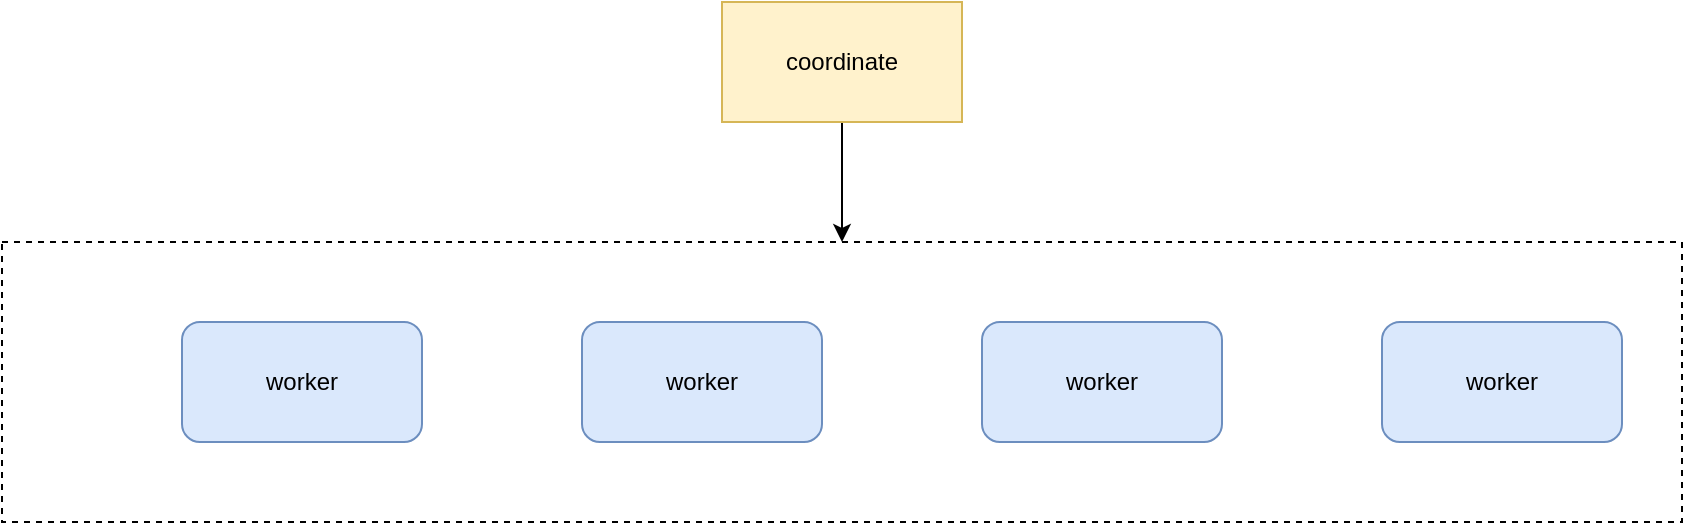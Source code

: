 <mxfile version="10.6.2" type="device"><diagram id="4--5Ri_6TJb0E3rXOAtJ" name="Page-1"><mxGraphModel dx="1089" dy="766" grid="1" gridSize="10" guides="1" tooltips="1" connect="1" arrows="1" fold="1" page="1" pageScale="1" pageWidth="827" pageHeight="1169" math="0" shadow="0"><root><mxCell id="0"/><mxCell id="1" parent="0"/><mxCell id="SVy-e2Gp_bqEoVWla990-1" value="worker" style="rounded=1;whiteSpace=wrap;html=1;fillColor=#dae8fc;strokeColor=#6c8ebf;" vertex="1" parent="1"><mxGeometry x="130" y="190" width="120" height="60" as="geometry"/></mxCell><mxCell id="SVy-e2Gp_bqEoVWla990-2" value="&lt;span&gt;worker&lt;/span&gt;" style="rounded=1;whiteSpace=wrap;html=1;fillColor=#dae8fc;strokeColor=#6c8ebf;" vertex="1" parent="1"><mxGeometry x="330" y="190" width="120" height="60" as="geometry"/></mxCell><mxCell id="SVy-e2Gp_bqEoVWla990-4" value="&lt;span&gt;worker&lt;/span&gt;" style="rounded=1;whiteSpace=wrap;html=1;fillColor=#dae8fc;strokeColor=#6c8ebf;" vertex="1" parent="1"><mxGeometry x="530" y="190" width="120" height="60" as="geometry"/></mxCell><mxCell id="SVy-e2Gp_bqEoVWla990-6" value="&lt;span&gt;worker&lt;/span&gt;" style="rounded=1;whiteSpace=wrap;html=1;fillColor=#dae8fc;strokeColor=#6c8ebf;" vertex="1" parent="1"><mxGeometry x="730" y="190" width="120" height="60" as="geometry"/></mxCell><mxCell id="SVy-e2Gp_bqEoVWla990-13" value="" style="edgeStyle=orthogonalEdgeStyle;rounded=0;orthogonalLoop=1;jettySize=auto;html=1;" edge="1" parent="1" source="SVy-e2Gp_bqEoVWla990-8" target="SVy-e2Gp_bqEoVWla990-9"><mxGeometry relative="1" as="geometry"/></mxCell><mxCell id="SVy-e2Gp_bqEoVWla990-8" value="&lt;span&gt;coordinate&lt;/span&gt;" style="rounded=0;whiteSpace=wrap;html=1;fillColor=#fff2cc;strokeColor=#d6b656;" vertex="1" parent="1"><mxGeometry x="400" y="30" width="120" height="60" as="geometry"/></mxCell><mxCell id="SVy-e2Gp_bqEoVWla990-9" value="" style="rounded=0;whiteSpace=wrap;html=1;fillColor=none;dashed=1;" vertex="1" parent="1"><mxGeometry x="40" y="150" width="840" height="140" as="geometry"/></mxCell></root></mxGraphModel></diagram></mxfile>